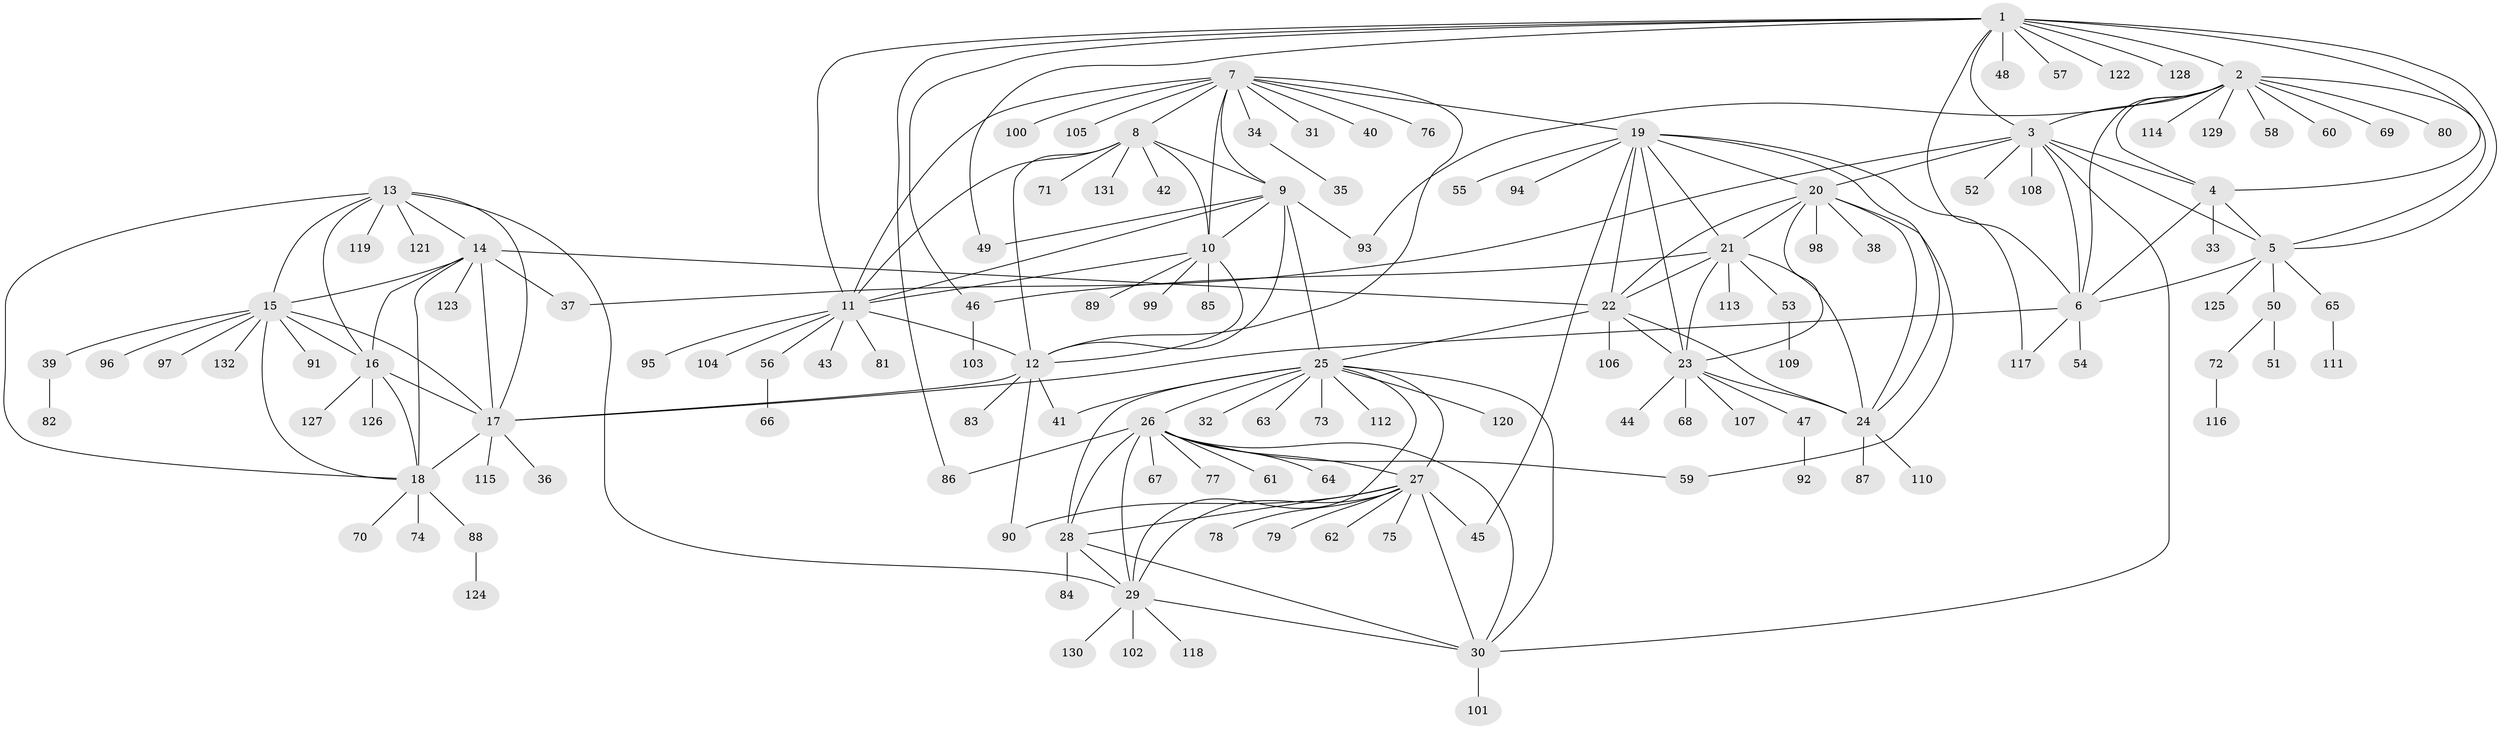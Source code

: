// coarse degree distribution, {12: 0.009174311926605505, 13: 0.009174311926605505, 15: 0.01834862385321101, 5: 0.01834862385321101, 8: 0.045871559633027525, 9: 0.027522935779816515, 6: 0.01834862385321101, 11: 0.01834862385321101, 7: 0.01834862385321101, 10: 0.009174311926605505, 1: 0.6697247706422018, 2: 0.12844036697247707, 3: 0.009174311926605505}
// Generated by graph-tools (version 1.1) at 2025/24/03/03/25 07:24:10]
// undirected, 132 vertices, 197 edges
graph export_dot {
graph [start="1"]
  node [color=gray90,style=filled];
  1;
  2;
  3;
  4;
  5;
  6;
  7;
  8;
  9;
  10;
  11;
  12;
  13;
  14;
  15;
  16;
  17;
  18;
  19;
  20;
  21;
  22;
  23;
  24;
  25;
  26;
  27;
  28;
  29;
  30;
  31;
  32;
  33;
  34;
  35;
  36;
  37;
  38;
  39;
  40;
  41;
  42;
  43;
  44;
  45;
  46;
  47;
  48;
  49;
  50;
  51;
  52;
  53;
  54;
  55;
  56;
  57;
  58;
  59;
  60;
  61;
  62;
  63;
  64;
  65;
  66;
  67;
  68;
  69;
  70;
  71;
  72;
  73;
  74;
  75;
  76;
  77;
  78;
  79;
  80;
  81;
  82;
  83;
  84;
  85;
  86;
  87;
  88;
  89;
  90;
  91;
  92;
  93;
  94;
  95;
  96;
  97;
  98;
  99;
  100;
  101;
  102;
  103;
  104;
  105;
  106;
  107;
  108;
  109;
  110;
  111;
  112;
  113;
  114;
  115;
  116;
  117;
  118;
  119;
  120;
  121;
  122;
  123;
  124;
  125;
  126;
  127;
  128;
  129;
  130;
  131;
  132;
  1 -- 2;
  1 -- 3;
  1 -- 4;
  1 -- 5;
  1 -- 6;
  1 -- 11;
  1 -- 46;
  1 -- 48;
  1 -- 49;
  1 -- 57;
  1 -- 86;
  1 -- 122;
  1 -- 128;
  2 -- 3;
  2 -- 4;
  2 -- 5;
  2 -- 6;
  2 -- 58;
  2 -- 60;
  2 -- 69;
  2 -- 80;
  2 -- 93;
  2 -- 114;
  2 -- 129;
  3 -- 4;
  3 -- 5;
  3 -- 6;
  3 -- 20;
  3 -- 30;
  3 -- 37;
  3 -- 52;
  3 -- 108;
  4 -- 5;
  4 -- 6;
  4 -- 33;
  5 -- 6;
  5 -- 50;
  5 -- 65;
  5 -- 125;
  6 -- 17;
  6 -- 54;
  6 -- 117;
  7 -- 8;
  7 -- 9;
  7 -- 10;
  7 -- 11;
  7 -- 12;
  7 -- 19;
  7 -- 31;
  7 -- 34;
  7 -- 40;
  7 -- 76;
  7 -- 100;
  7 -- 105;
  8 -- 9;
  8 -- 10;
  8 -- 11;
  8 -- 12;
  8 -- 42;
  8 -- 71;
  8 -- 131;
  9 -- 10;
  9 -- 11;
  9 -- 12;
  9 -- 25;
  9 -- 49;
  9 -- 93;
  10 -- 11;
  10 -- 12;
  10 -- 85;
  10 -- 89;
  10 -- 99;
  11 -- 12;
  11 -- 43;
  11 -- 56;
  11 -- 81;
  11 -- 95;
  11 -- 104;
  12 -- 17;
  12 -- 41;
  12 -- 83;
  12 -- 90;
  13 -- 14;
  13 -- 15;
  13 -- 16;
  13 -- 17;
  13 -- 18;
  13 -- 29;
  13 -- 119;
  13 -- 121;
  14 -- 15;
  14 -- 16;
  14 -- 17;
  14 -- 18;
  14 -- 22;
  14 -- 37;
  14 -- 123;
  15 -- 16;
  15 -- 17;
  15 -- 18;
  15 -- 39;
  15 -- 91;
  15 -- 96;
  15 -- 97;
  15 -- 132;
  16 -- 17;
  16 -- 18;
  16 -- 126;
  16 -- 127;
  17 -- 18;
  17 -- 36;
  17 -- 115;
  18 -- 70;
  18 -- 74;
  18 -- 88;
  19 -- 20;
  19 -- 21;
  19 -- 22;
  19 -- 23;
  19 -- 24;
  19 -- 45;
  19 -- 55;
  19 -- 94;
  19 -- 117;
  20 -- 21;
  20 -- 22;
  20 -- 23;
  20 -- 24;
  20 -- 38;
  20 -- 59;
  20 -- 98;
  21 -- 22;
  21 -- 23;
  21 -- 24;
  21 -- 46;
  21 -- 53;
  21 -- 113;
  22 -- 23;
  22 -- 24;
  22 -- 25;
  22 -- 106;
  23 -- 24;
  23 -- 44;
  23 -- 47;
  23 -- 68;
  23 -- 107;
  24 -- 87;
  24 -- 110;
  25 -- 26;
  25 -- 27;
  25 -- 28;
  25 -- 29;
  25 -- 30;
  25 -- 32;
  25 -- 41;
  25 -- 63;
  25 -- 73;
  25 -- 112;
  25 -- 120;
  26 -- 27;
  26 -- 28;
  26 -- 29;
  26 -- 30;
  26 -- 59;
  26 -- 61;
  26 -- 64;
  26 -- 67;
  26 -- 77;
  26 -- 86;
  27 -- 28;
  27 -- 29;
  27 -- 30;
  27 -- 45;
  27 -- 62;
  27 -- 75;
  27 -- 78;
  27 -- 79;
  27 -- 90;
  28 -- 29;
  28 -- 30;
  28 -- 84;
  29 -- 30;
  29 -- 102;
  29 -- 118;
  29 -- 130;
  30 -- 101;
  34 -- 35;
  39 -- 82;
  46 -- 103;
  47 -- 92;
  50 -- 51;
  50 -- 72;
  53 -- 109;
  56 -- 66;
  65 -- 111;
  72 -- 116;
  88 -- 124;
}
